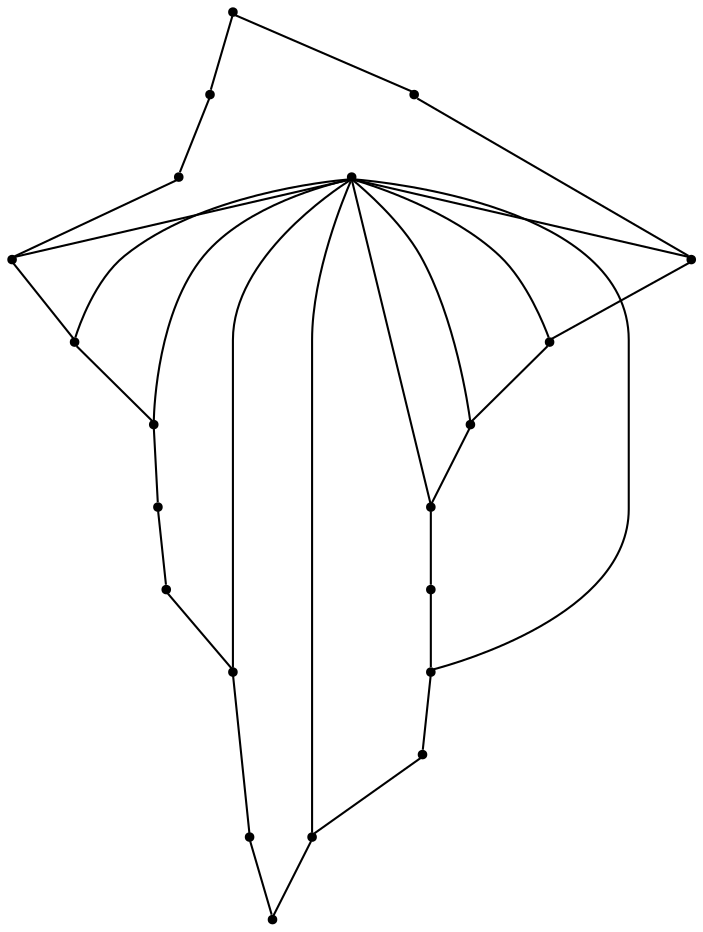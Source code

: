 graph {
  node [shape=point,comment="{\"directed\":false,\"doi\":\"10.1007/3-540-37623-2_12\",\"figure\":\"2\"}"]

  v0 [pos="940.5039951828958,929.4284517802889"]
  v1 [pos="895.4997743398574,884.4284708537753"]
  v2 [pos="985.5081524417461,974.4284644959464"]
  v3 [pos="1030.2622966722101,1019.4284454224603"]
  v4 [pos="1075.2664539310606,1064.1785000997877"]
  v5 [pos="1120.0206299536187,1108.928554777115"]
  v6 [pos="895.4997743398574,1108.928554777115"]
  v7 [pos="1075.2664539310606,1153.9285992819166"]
  v8 [pos="670.9789346221428,1108.928554777115"]
  v9 [pos="1030.2622966722101,1198.9285484192865"]
  v10 [pos="760.9872968279844,1019.4284454224603"]
  v11 [pos="805.9914540868348,1243.678507729182"]
  v12 [pos="715.9831395691342,1153.9285992819166"]
  v13 [pos="850.7456619014872,929.4284517802889"]
  v14 [pos="760.9872968279844,1198.9285484192865"]
  v15 [pos="985.508152441746,1243.6785077291822"]
  v16 [pos="940.5039951828958,1288.6785204448397"]
  v17 [pos="895.4997743398574,1333.4284797547357"]
  v18 [pos="850.7456619014872,1288.6785204448397"]
  v19 [pos="805.9914540868347,974.4284644959464"]
  v20 [pos="715.9831395691342,1064.1785000997875"]

  v0 -- v1 [id="-1",pos="940.5039951828958,929.4284517802889 895.4997743398574,884.4284708537753 895.4997743398574,884.4284708537753 895.4997743398574,884.4284708537753"]
  v8 -- v20 [id="-2",pos="670.9789346221428,1108.928554777115 715.9831395691342,1064.1785000997875 715.9831395691342,1064.1785000997875 715.9831395691342,1064.1785000997875"]
  v20 -- v10 [id="-3",pos="715.9831395691342,1064.1785000997875 760.9872968279844,1019.4284454224603 760.9872968279844,1019.4284454224603 760.9872968279844,1019.4284454224603"]
  v10 -- v19 [id="-4",pos="760.9872968279844,1019.4284454224603 805.9914540868347,974.4284644959464 805.9914540868347,974.4284644959464 805.9914540868347,974.4284644959464"]
  v19 -- v13 [id="-5",pos="805.9914540868347,974.4284644959464 850.7456619014872,929.4284517802889 850.7456619014872,929.4284517802889 850.7456619014872,929.4284517802889"]
  v13 -- v1 [id="-6",pos="850.7456619014872,929.4284517802889 895.4997743398574,884.4284708537753 895.4997743398574,884.4284708537753 895.4997743398574,884.4284708537753"]
  v17 -- v18 [id="-7",pos="895.4997743398574,1333.4284797547357 850.7456619014872,1288.6785204448397 850.7456619014872,1288.6785204448397 850.7456619014872,1288.6785204448397"]
  v18 -- v11 [id="-8",pos="850.7456619014872,1288.6785204448397 805.9914540868348,1243.678507729182 805.9914540868348,1243.678507729182 805.9914540868348,1243.678507729182"]
  v11 -- v14 [id="-9",pos="805.9914540868348,1243.678507729182 760.9872968279844,1198.9285484192865 760.9872968279844,1198.9285484192865 760.9872968279844,1198.9285484192865"]
  v14 -- v12 [id="-10",pos="760.9872968279844,1198.9285484192865 715.9831395691342,1153.9285992819166 715.9831395691342,1153.9285992819166 715.9831395691342,1153.9285992819166"]
  v12 -- v8 [id="-11",pos="715.9831395691342,1153.9285992819166 670.9789346221428,1108.928554777115 670.9789346221428,1108.928554777115 670.9789346221428,1108.928554777115"]
  v17 -- v16 [id="-12",pos="895.4997743398574,1333.4284797547357 940.5039951828958,1288.6785204448397 940.5039951828958,1288.6785204448397 940.5039951828958,1288.6785204448397"]
  v16 -- v15 [id="-13",pos="940.5039951828958,1288.6785204448397 985.508152441746,1243.6785077291822 985.508152441746,1243.6785077291822 985.508152441746,1243.6785077291822"]
  v15 -- v9 [id="-14",pos="985.508152441746,1243.6785077291822 1030.2622966722101,1198.9285484192865 1030.2622966722101,1198.9285484192865 1030.2622966722101,1198.9285484192865"]
  v9 -- v7 [id="-15",pos="1030.2622966722101,1198.9285484192865 1075.2664539310606,1153.9285992819166 1075.2664539310606,1153.9285992819166 1075.2664539310606,1153.9285992819166"]
  v7 -- v5 [id="-16",pos="1075.2664539310606,1153.9285992819166 1120.0206299536187,1108.928554777115 1120.0206299536187,1108.928554777115 1120.0206299536187,1108.928554777115"]
  v6 -- v14 [id="-17",pos="895.4997743398574,1108.928554777115 760.9872968279844,1198.9285484192865 760.9872968279844,1198.9285484192865 760.9872968279844,1198.9285484192865"]
  v6 -- v8 [id="-18",pos="895.4997743398574,1108.928554777115 670.9789346221428,1108.928554777115 670.9789346221428,1108.928554777115 670.9789346221428,1108.928554777115"]
  v6 -- v5 [id="-19",pos="895.4997743398574,1108.928554777115 1120.0206299536187,1108.928554777115 1120.0206299536187,1108.928554777115 1120.0206299536187,1108.928554777115"]
  v6 -- v13 [id="-20",pos="895.4997743398574,1108.928554777115 850.7456619014872,929.4284517802889 850.7456619014872,929.4284517802889 850.7456619014872,929.4284517802889"]
  v6 -- v12 [id="-21",pos="895.4997743398574,1108.928554777115 715.9831395691342,1153.9285992819166 715.9831395691342,1153.9285992819166 715.9831395691342,1153.9285992819166"]
  v6 -- v11 [id="-22",pos="895.4997743398574,1108.928554777115 805.9914540868348,1243.678507729182 805.9914540868348,1243.678507729182 805.9914540868348,1243.678507729182"]
  v6 -- v10 [id="-23",pos="895.4997743398574,1108.928554777115 760.9872968279844,1019.4284454224603 760.9872968279844,1019.4284454224603 760.9872968279844,1019.4284454224603"]
  v6 -- v9 [id="-24",pos="895.4997743398574,1108.928554777115 1030.2622966722101,1198.9285484192865 1030.2622966722101,1198.9285484192865 1030.2622966722101,1198.9285484192865"]
  v6 -- v2 [id="-26",pos="895.4997743398574,1108.928554777115 985.5081524417461,974.4284644959464 985.5081524417461,974.4284644959464 985.5081524417461,974.4284644959464"]
  v6 -- v7 [id="-27",pos="895.4997743398574,1108.928554777115 1075.2664539310606,1153.9285992819166 1075.2664539310606,1153.9285992819166 1075.2664539310606,1153.9285992819166"]
  v5 -- v4 [id="-28",pos="1120.0206299536187,1108.928554777115 1075.2664539310606,1064.1785000997877 1075.2664539310606,1064.1785000997877 1075.2664539310606,1064.1785000997877"]
  v4 -- v3 [id="-29",pos="1075.2664539310606,1064.1785000997877 1030.2622966722101,1019.4284454224603 1030.2622966722101,1019.4284454224603 1030.2622966722101,1019.4284454224603"]
  v3 -- v2 [id="-30",pos="1030.2622966722101,1019.4284454224603 985.5081524417461,974.4284644959464 985.5081524417461,974.4284644959464 985.5081524417461,974.4284644959464"]
  v2 -- v0 [id="-31",pos="985.5081524417461,974.4284644959464 940.5039951828958,929.4284517802889 940.5039951828958,929.4284517802889 940.5039951828958,929.4284517802889"]
}
